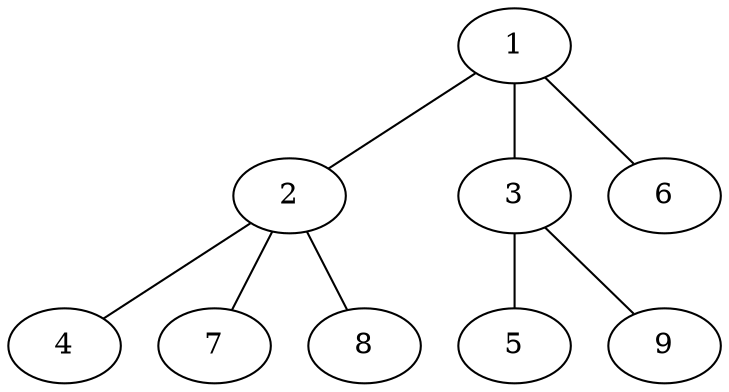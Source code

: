 graph molecule_331 {
	1	 [chem=C];
	2	 [chem=C];
	1 -- 2	 [valence=1];
	3	 [chem=C];
	1 -- 3	 [valence=2];
	6	 [chem=H];
	1 -- 6	 [valence=1];
	4	 [chem=Cl];
	2 -- 4	 [valence=1];
	7	 [chem=H];
	2 -- 7	 [valence=1];
	8	 [chem=H];
	2 -- 8	 [valence=1];
	5	 [chem=Cl];
	3 -- 5	 [valence=1];
	9	 [chem=H];
	3 -- 9	 [valence=1];
}

